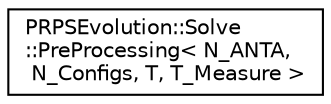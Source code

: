 digraph "Graphical Class Hierarchy"
{
  edge [fontname="Helvetica",fontsize="10",labelfontname="Helvetica",labelfontsize="10"];
  node [fontname="Helvetica",fontsize="10",shape=record];
  rankdir="LR";
  Node1 [label="PRPSEvolution::Solve\l::PreProcessing\< N_ANTA,\l N_Configs, T, T_Measure \>",height=0.2,width=0.4,color="black", fillcolor="white", style="filled",URL="$class_p_r_p_s_evolution_1_1_solve_1_1_pre_processing.html"];
}
